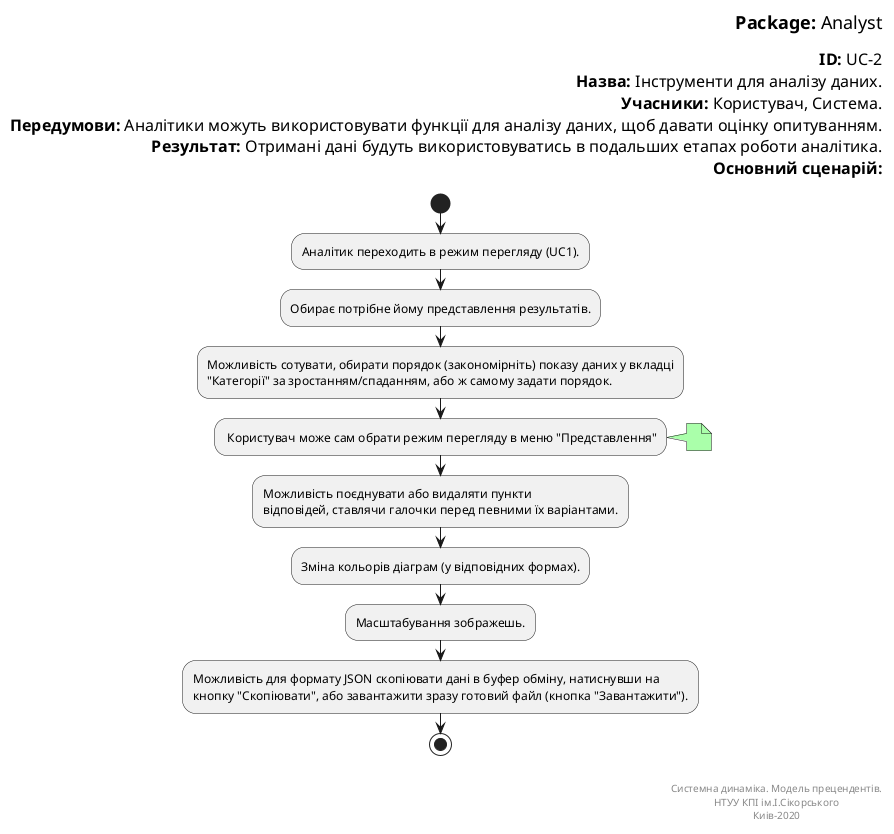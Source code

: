 
@startuml userRegistration

left header
<font color=000 size=18><b>Package:</b> Analyst

<font color=000 size=16><b>ID:</b> UC-2
<font color=000 size=16><b>Назва:</b> Інструменти для аналізу даних.
<font color=000 size=16><b>Учасники:</b> Користувач, Система.
<font color=000 size=16><b>Передумови:</b> Аналітики можуть використовувати функції для аналізу даних, щоб давати оцінку опитуванням.
<font color=000 size=16><b>Результат:</b> Отримані дані будуть використовуватись в подальших етапах роботи аналітика.
<font color=000 size=16><b>Основний сценарій:</b>

end header

|Користувач|
start
:Аналітик переходить в режим перегляду (UC1).;

:Обирає потрібне йому представлення результатів.;

:Можливість сотувати, обирати порядок (закономірніть) показу даних у вкладці 
"Категорії" за зростанням/спаданням, або ж самому задати порядок.;

|Користувач|

: Користувач може сам обрати режим перегляду в меню "Представлення";
 note right #aaffaa

end note

:Можливість поєднувати або видаляти пункти 
відповідей, ставлячи галочки перед певними їх варіантами.;

:Зміна кольорів діаграм (у відповідних формах).;

:Масштабування зображешь.;

:Можливість для формату JSON скопіювати дані в буфер обміну, натиснувши на 
кнопку "Скопіювати", або завантажити зразу готовий файл (кнопка "Завантажити").;
stop;

right footer


Системна динаміка. Модель прецендентів.
НТУУ КПІ ім.І.Сікорського
Киів-2020
end footer

@enduml